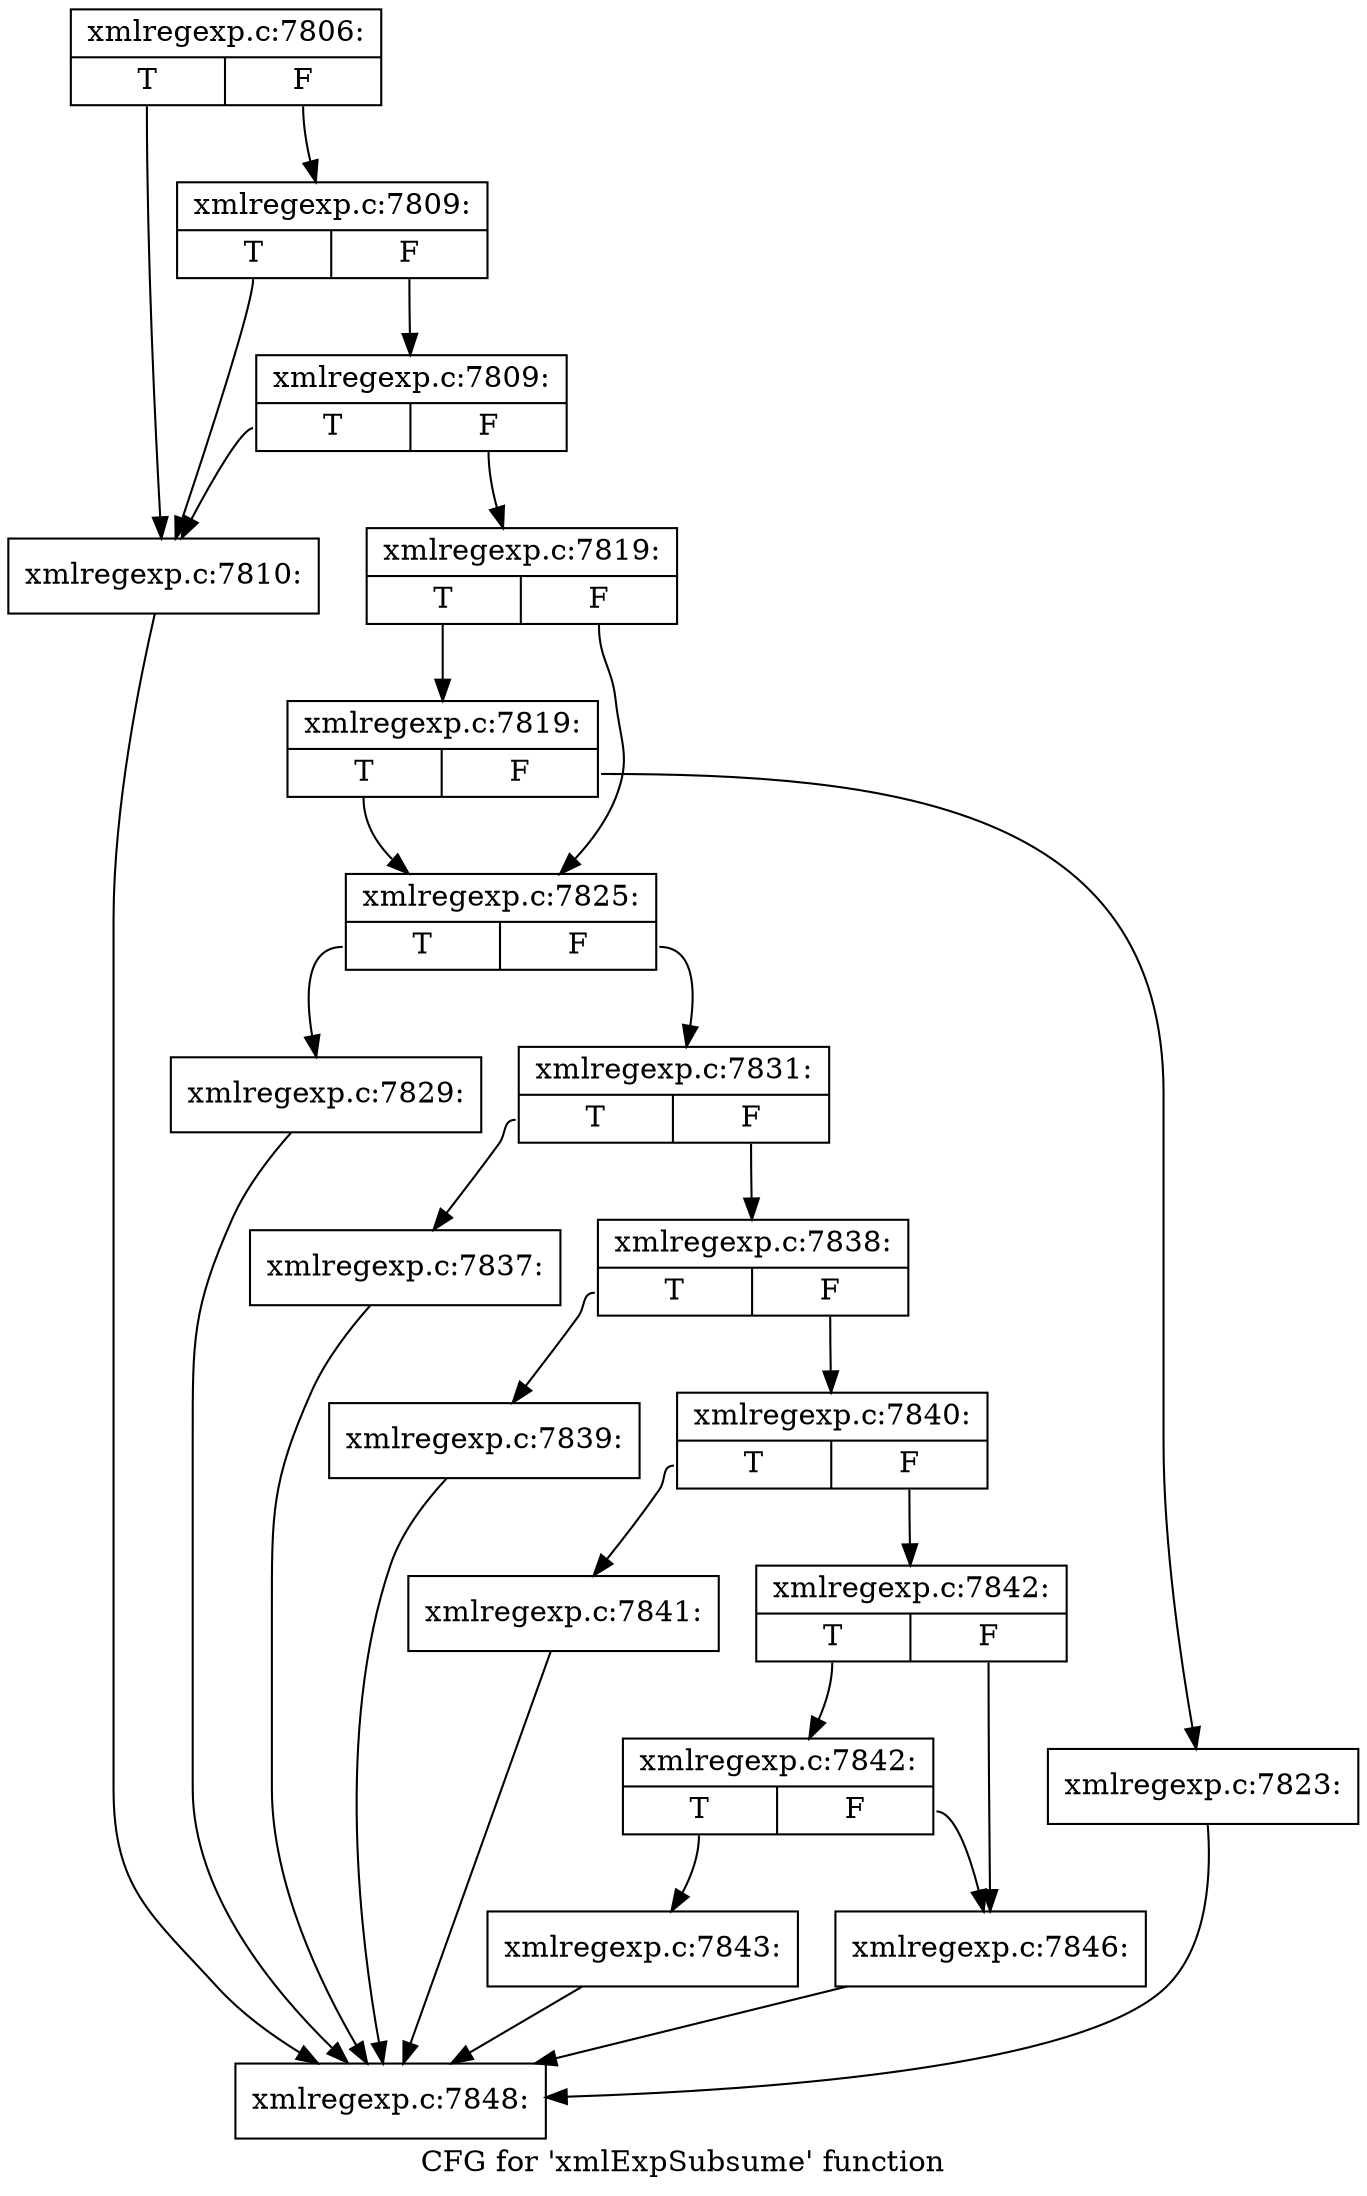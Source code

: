 digraph "CFG for 'xmlExpSubsume' function" {
	label="CFG for 'xmlExpSubsume' function";

	Node0x41c9d40 [shape=record,label="{xmlregexp.c:7806:|{<s0>T|<s1>F}}"];
	Node0x41c9d40:s0 -> Node0x41caf40;
	Node0x41c9d40:s1 -> Node0x41cb060;
	Node0x41cb060 [shape=record,label="{xmlregexp.c:7809:|{<s0>T|<s1>F}}"];
	Node0x41cb060:s0 -> Node0x41caf40;
	Node0x41cb060:s1 -> Node0x41cafe0;
	Node0x41cafe0 [shape=record,label="{xmlregexp.c:7809:|{<s0>T|<s1>F}}"];
	Node0x41cafe0:s0 -> Node0x41caf40;
	Node0x41cafe0:s1 -> Node0x41caf90;
	Node0x41caf40 [shape=record,label="{xmlregexp.c:7810:}"];
	Node0x41caf40 -> Node0x41c9200;
	Node0x41caf90 [shape=record,label="{xmlregexp.c:7819:|{<s0>T|<s1>F}}"];
	Node0x41caf90:s0 -> Node0x41cba20;
	Node0x41caf90:s1 -> Node0x41cb9d0;
	Node0x41cba20 [shape=record,label="{xmlregexp.c:7819:|{<s0>T|<s1>F}}"];
	Node0x41cba20:s0 -> Node0x41cb9d0;
	Node0x41cba20:s1 -> Node0x41cb980;
	Node0x41cb980 [shape=record,label="{xmlregexp.c:7823:}"];
	Node0x41cb980 -> Node0x41c9200;
	Node0x41cb9d0 [shape=record,label="{xmlregexp.c:7825:|{<s0>T|<s1>F}}"];
	Node0x41cb9d0:s0 -> Node0x41cc4e0;
	Node0x41cb9d0:s1 -> Node0x41cc530;
	Node0x41cc4e0 [shape=record,label="{xmlregexp.c:7829:}"];
	Node0x41cc4e0 -> Node0x41c9200;
	Node0x41cc530 [shape=record,label="{xmlregexp.c:7831:|{<s0>T|<s1>F}}"];
	Node0x41cc530:s0 -> Node0x41ccf70;
	Node0x41cc530:s1 -> Node0x41ccfc0;
	Node0x41ccf70 [shape=record,label="{xmlregexp.c:7837:}"];
	Node0x41ccf70 -> Node0x41c9200;
	Node0x41ccfc0 [shape=record,label="{xmlregexp.c:7838:|{<s0>T|<s1>F}}"];
	Node0x41ccfc0:s0 -> Node0x41cd480;
	Node0x41ccfc0:s1 -> Node0x41cd4d0;
	Node0x41cd480 [shape=record,label="{xmlregexp.c:7839:}"];
	Node0x41cd480 -> Node0x41c9200;
	Node0x41cd4d0 [shape=record,label="{xmlregexp.c:7840:|{<s0>T|<s1>F}}"];
	Node0x41cd4d0:s0 -> Node0x41cd9c0;
	Node0x41cd4d0:s1 -> Node0x41cda10;
	Node0x41cd9c0 [shape=record,label="{xmlregexp.c:7841:}"];
	Node0x41cd9c0 -> Node0x41c9200;
	Node0x41cda10 [shape=record,label="{xmlregexp.c:7842:|{<s0>T|<s1>F}}"];
	Node0x41cda10:s0 -> Node0x41cdfa0;
	Node0x41cda10:s1 -> Node0x41cdf50;
	Node0x41cdfa0 [shape=record,label="{xmlregexp.c:7842:|{<s0>T|<s1>F}}"];
	Node0x41cdfa0:s0 -> Node0x41cdf00;
	Node0x41cdfa0:s1 -> Node0x41cdf50;
	Node0x41cdf00 [shape=record,label="{xmlregexp.c:7843:}"];
	Node0x41cdf00 -> Node0x41c9200;
	Node0x41cdf50 [shape=record,label="{xmlregexp.c:7846:}"];
	Node0x41cdf50 -> Node0x41c9200;
	Node0x41c9200 [shape=record,label="{xmlregexp.c:7848:}"];
}
